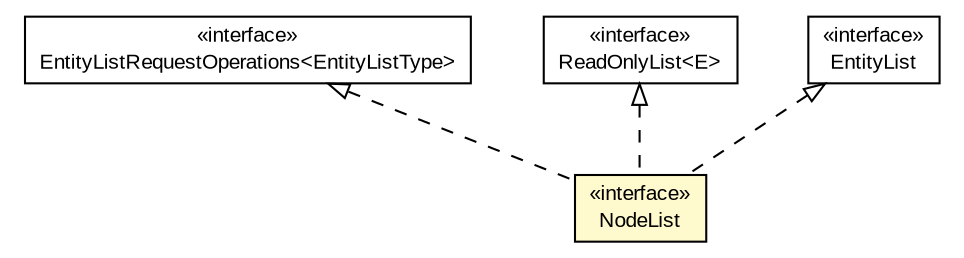 #!/usr/local/bin/dot
#
# Class diagram 
# Generated by UMLGraph version 5.1 (http://www.umlgraph.org/)
#

digraph G {
	edge [fontname="arial",fontsize=10,labelfontname="arial",labelfontsize=10];
	node [fontname="arial",fontsize=10,shape=plaintext];
	nodesep=0.25;
	ranksep=0.5;
	// io.nextweb.operations.EntityListRequestOperations<EntityListType>
	c8130 [label=<<table title="io.nextweb.operations.EntityListRequestOperations" border="0" cellborder="1" cellspacing="0" cellpadding="2" port="p" href="./operations/EntityListRequestOperations.html">
		<tr><td><table border="0" cellspacing="0" cellpadding="1">
<tr><td align="center" balign="center"> &#171;interface&#187; </td></tr>
<tr><td align="center" balign="center"> EntityListRequestOperations&lt;EntityListType&gt; </td></tr>
		</table></td></tr>
		</table>>, fontname="arial", fontcolor="black", fontsize=10.0];
	// io.nextweb.fn.ReadOnlyList<E>
	c8152 [label=<<table title="io.nextweb.fn.ReadOnlyList" border="0" cellborder="1" cellspacing="0" cellpadding="2" port="p" href="./fn/ReadOnlyList.html">
		<tr><td><table border="0" cellspacing="0" cellpadding="1">
<tr><td align="center" balign="center"> &#171;interface&#187; </td></tr>
<tr><td align="center" balign="center"> ReadOnlyList&lt;E&gt; </td></tr>
		</table></td></tr>
		</table>>, fontname="arial", fontcolor="black", fontsize=10.0];
	// io.nextweb.NodeList
	c8172 [label=<<table title="io.nextweb.NodeList" border="0" cellborder="1" cellspacing="0" cellpadding="2" port="p" bgcolor="lemonChiffon" href="./NodeList.html">
		<tr><td><table border="0" cellspacing="0" cellpadding="1">
<tr><td align="center" balign="center"> &#171;interface&#187; </td></tr>
<tr><td align="center" balign="center"> NodeList </td></tr>
		</table></td></tr>
		</table>>, fontname="arial", fontcolor="black", fontsize=10.0];
	// io.nextweb.EntityList
	c8173 [label=<<table title="io.nextweb.EntityList" border="0" cellborder="1" cellspacing="0" cellpadding="2" port="p" href="./EntityList.html">
		<tr><td><table border="0" cellspacing="0" cellpadding="1">
<tr><td align="center" balign="center"> &#171;interface&#187; </td></tr>
<tr><td align="center" balign="center"> EntityList </td></tr>
		</table></td></tr>
		</table>>, fontname="arial", fontcolor="black", fontsize=10.0];
	//io.nextweb.NodeList implements io.nextweb.EntityList
	c8173:p -> c8172:p [dir=back,arrowtail=empty,style=dashed];
	//io.nextweb.NodeList implements io.nextweb.fn.ReadOnlyList<E>
	c8152:p -> c8172:p [dir=back,arrowtail=empty,style=dashed];
	//io.nextweb.NodeList implements io.nextweb.operations.EntityListRequestOperations<EntityListType>
	c8130:p -> c8172:p [dir=back,arrowtail=empty,style=dashed];
}

